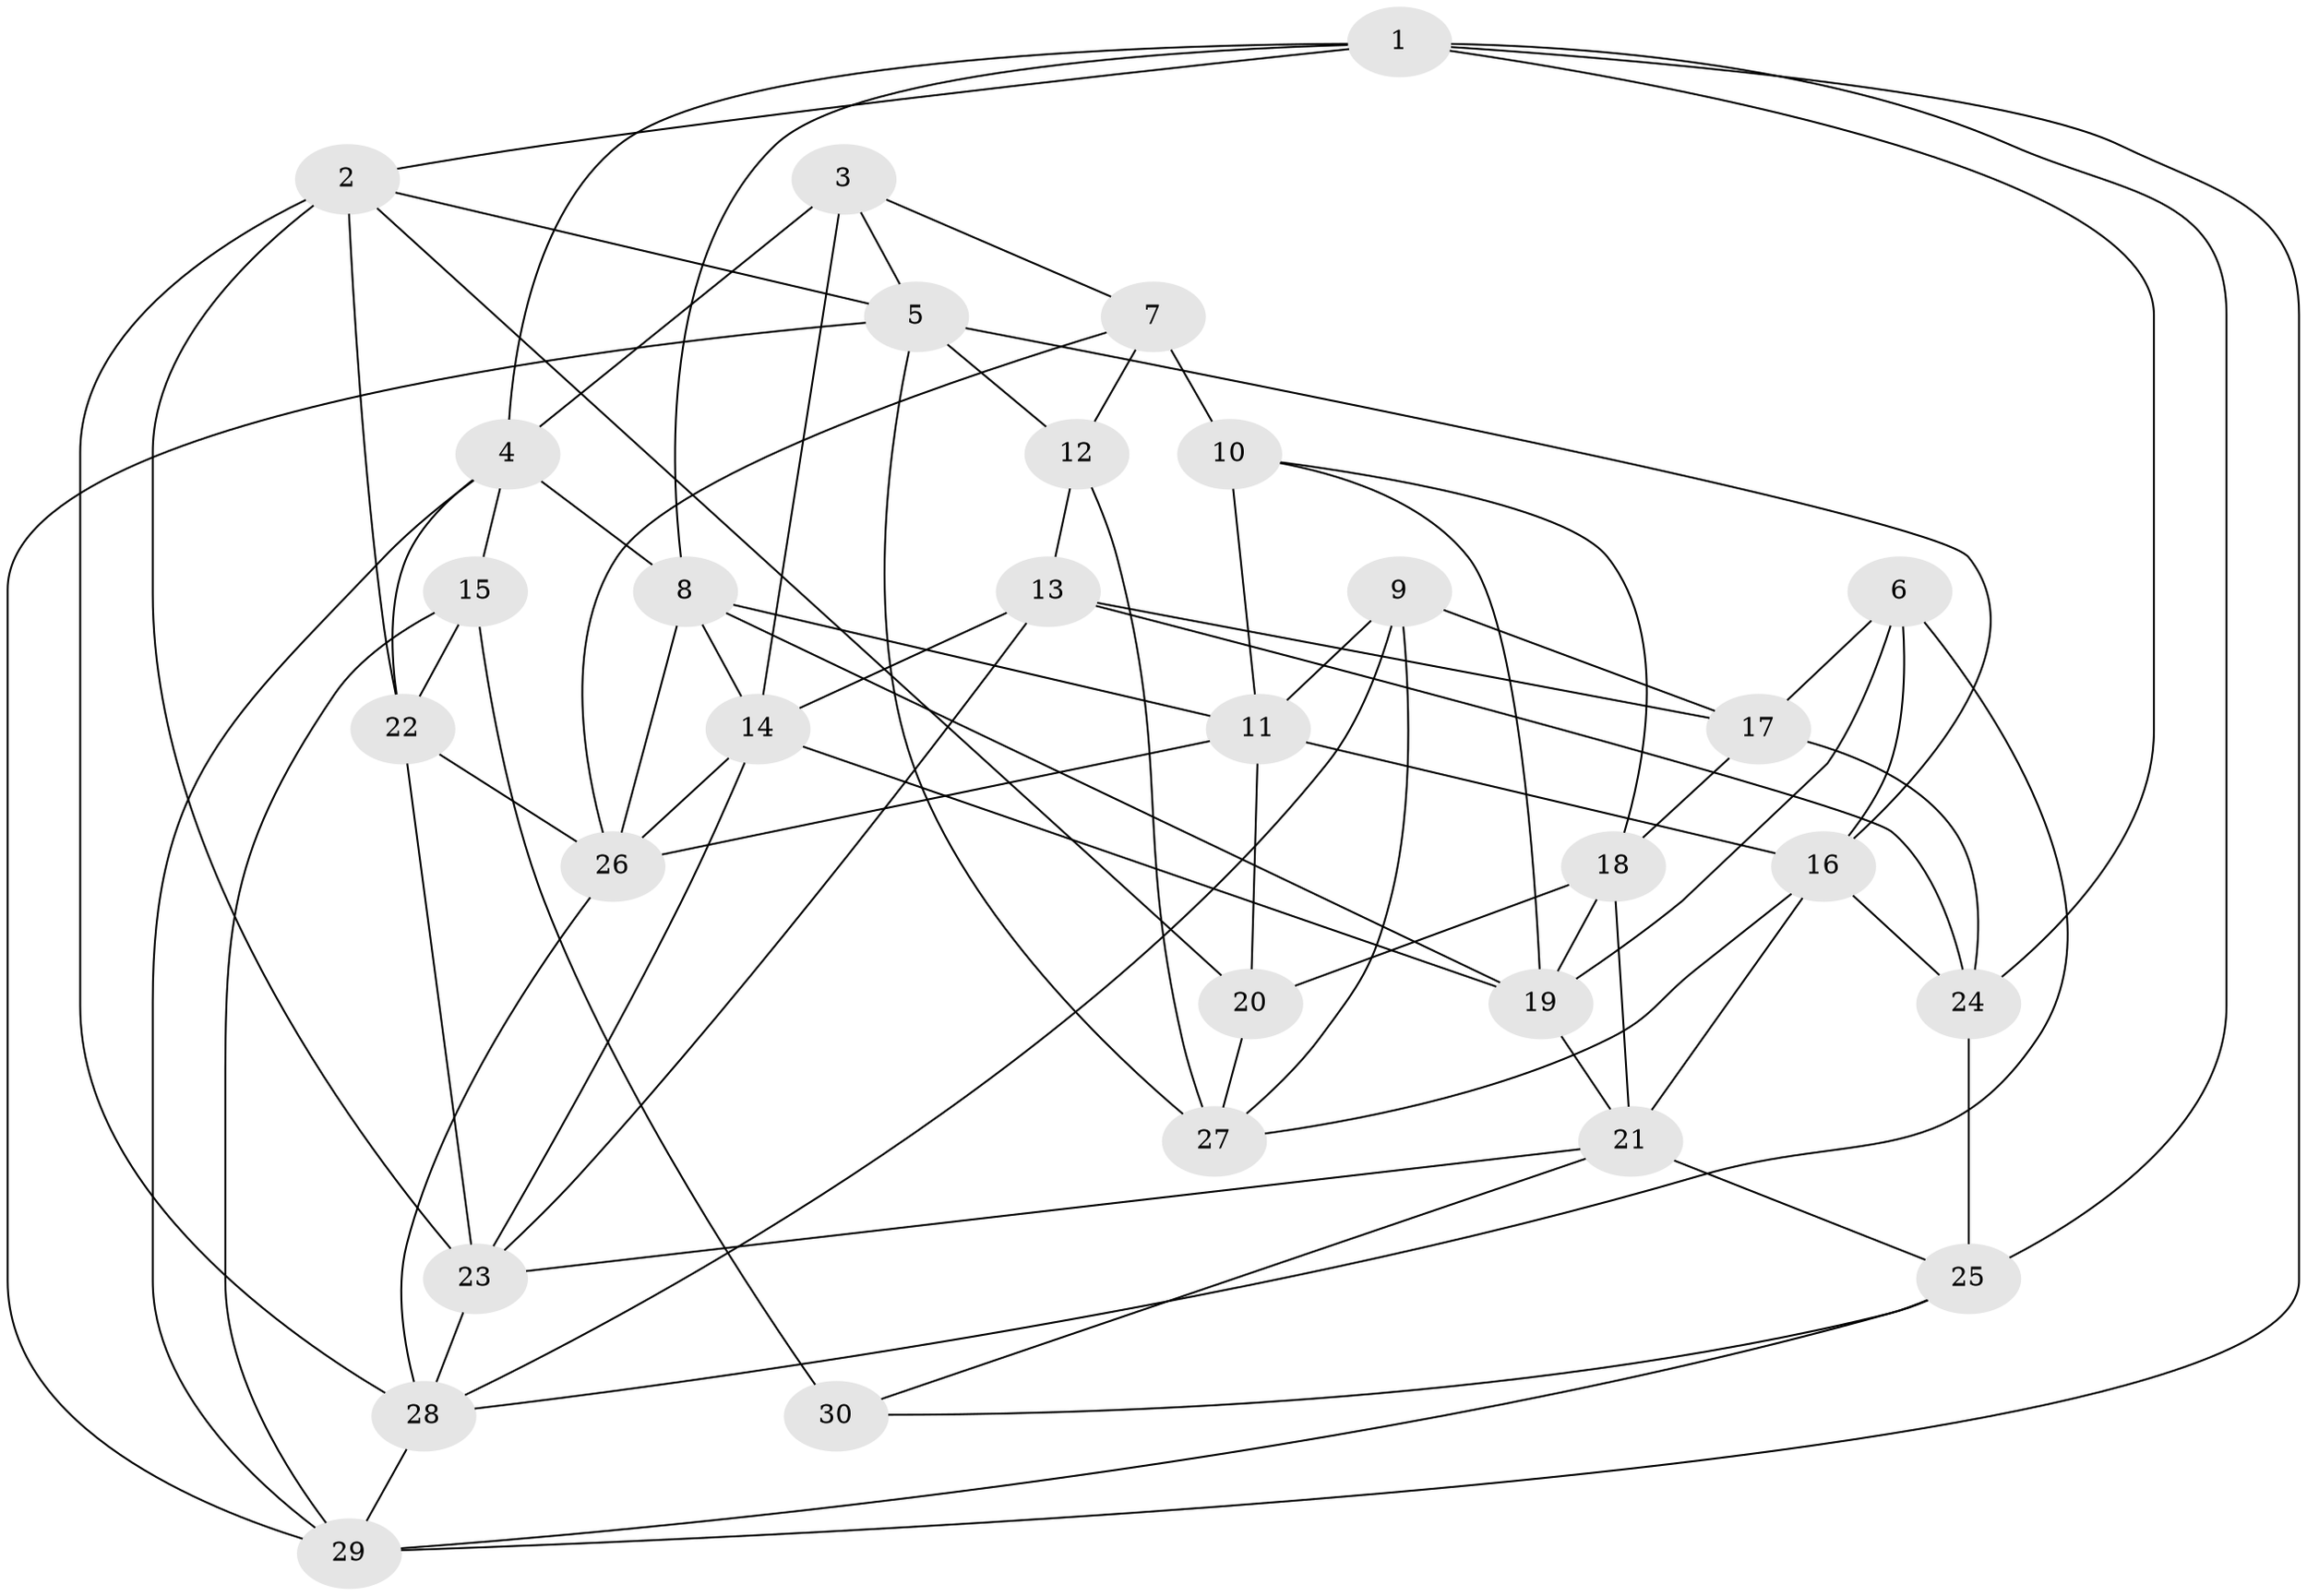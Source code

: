 // original degree distribution, {4: 1.0}
// Generated by graph-tools (version 1.1) at 2025/02/03/09/25 03:02:59]
// undirected, 30 vertices, 77 edges
graph export_dot {
graph [start="1"]
  node [color=gray90,style=filled];
  1;
  2;
  3;
  4;
  5;
  6;
  7;
  8;
  9;
  10;
  11;
  12;
  13;
  14;
  15;
  16;
  17;
  18;
  19;
  20;
  21;
  22;
  23;
  24;
  25;
  26;
  27;
  28;
  29;
  30;
  1 -- 2 [weight=1.0];
  1 -- 4 [weight=1.0];
  1 -- 8 [weight=1.0];
  1 -- 24 [weight=1.0];
  1 -- 25 [weight=1.0];
  1 -- 29 [weight=1.0];
  2 -- 5 [weight=1.0];
  2 -- 20 [weight=1.0];
  2 -- 22 [weight=1.0];
  2 -- 23 [weight=1.0];
  2 -- 28 [weight=1.0];
  3 -- 4 [weight=1.0];
  3 -- 5 [weight=1.0];
  3 -- 7 [weight=1.0];
  3 -- 14 [weight=1.0];
  4 -- 8 [weight=1.0];
  4 -- 15 [weight=1.0];
  4 -- 22 [weight=1.0];
  4 -- 29 [weight=1.0];
  5 -- 12 [weight=1.0];
  5 -- 16 [weight=1.0];
  5 -- 27 [weight=1.0];
  5 -- 29 [weight=1.0];
  6 -- 16 [weight=1.0];
  6 -- 17 [weight=1.0];
  6 -- 19 [weight=1.0];
  6 -- 28 [weight=1.0];
  7 -- 10 [weight=3.0];
  7 -- 12 [weight=1.0];
  7 -- 26 [weight=1.0];
  8 -- 11 [weight=1.0];
  8 -- 14 [weight=1.0];
  8 -- 19 [weight=1.0];
  8 -- 26 [weight=1.0];
  9 -- 11 [weight=1.0];
  9 -- 17 [weight=1.0];
  9 -- 27 [weight=1.0];
  9 -- 28 [weight=1.0];
  10 -- 11 [weight=1.0];
  10 -- 18 [weight=1.0];
  10 -- 19 [weight=1.0];
  11 -- 16 [weight=1.0];
  11 -- 20 [weight=1.0];
  11 -- 26 [weight=1.0];
  12 -- 13 [weight=2.0];
  12 -- 27 [weight=2.0];
  13 -- 14 [weight=1.0];
  13 -- 17 [weight=1.0];
  13 -- 23 [weight=1.0];
  13 -- 24 [weight=1.0];
  14 -- 19 [weight=1.0];
  14 -- 23 [weight=1.0];
  14 -- 26 [weight=1.0];
  15 -- 22 [weight=2.0];
  15 -- 29 [weight=1.0];
  15 -- 30 [weight=2.0];
  16 -- 21 [weight=1.0];
  16 -- 24 [weight=1.0];
  16 -- 27 [weight=1.0];
  17 -- 18 [weight=2.0];
  17 -- 24 [weight=1.0];
  18 -- 19 [weight=1.0];
  18 -- 20 [weight=1.0];
  18 -- 21 [weight=1.0];
  19 -- 21 [weight=1.0];
  20 -- 27 [weight=1.0];
  21 -- 23 [weight=1.0];
  21 -- 25 [weight=1.0];
  21 -- 30 [weight=1.0];
  22 -- 23 [weight=1.0];
  22 -- 26 [weight=1.0];
  23 -- 28 [weight=1.0];
  24 -- 25 [weight=2.0];
  25 -- 29 [weight=1.0];
  25 -- 30 [weight=1.0];
  26 -- 28 [weight=1.0];
  28 -- 29 [weight=1.0];
}
